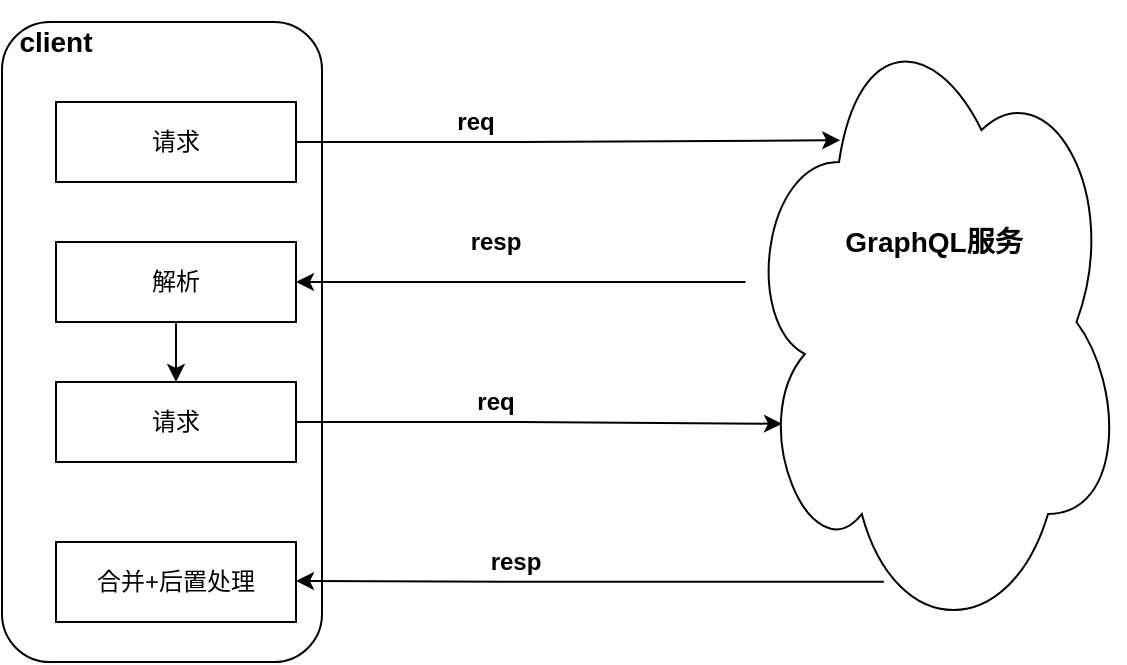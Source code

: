 <mxfile version="15.2.7" type="github">
  <diagram id="IlkQU9mQoc2-HQEd0ZJj" name="第 1 页">
    <mxGraphModel dx="946" dy="614" grid="1" gridSize="10" guides="1" tooltips="1" connect="1" arrows="1" fold="1" page="1" pageScale="1" pageWidth="827" pageHeight="1169" math="0" shadow="0">
      <root>
        <mxCell id="0" />
        <mxCell id="1" parent="0" />
        <mxCell id="wwMbGggkXexPY8Bj3Iom-29" value="" style="rounded=1;whiteSpace=wrap;html=1;" vertex="1" parent="1">
          <mxGeometry x="43" y="60" width="160" height="320" as="geometry" />
        </mxCell>
        <mxCell id="wwMbGggkXexPY8Bj3Iom-5" value="&lt;b&gt;req&lt;/b&gt;" style="text;html=1;strokeColor=none;fillColor=none;align=center;verticalAlign=middle;whiteSpace=wrap;rounded=0;" vertex="1" parent="1">
          <mxGeometry x="260" y="100" width="40" height="20" as="geometry" />
        </mxCell>
        <mxCell id="wwMbGggkXexPY8Bj3Iom-25" style="edgeStyle=orthogonalEdgeStyle;rounded=0;orthogonalLoop=1;jettySize=auto;html=1;entryX=1;entryY=0.5;entryDx=0;entryDy=0;" edge="1" parent="1" source="wwMbGggkXexPY8Bj3Iom-7" target="wwMbGggkXexPY8Bj3Iom-17">
          <mxGeometry relative="1" as="geometry">
            <Array as="points">
              <mxPoint x="360" y="190" />
              <mxPoint x="360" y="190" />
            </Array>
          </mxGeometry>
        </mxCell>
        <mxCell id="wwMbGggkXexPY8Bj3Iom-7" value="" style="ellipse;shape=cloud;whiteSpace=wrap;html=1;" vertex="1" parent="1">
          <mxGeometry x="414" y="50" width="190" height="320" as="geometry" />
        </mxCell>
        <mxCell id="wwMbGggkXexPY8Bj3Iom-8" value="&lt;b&gt;&lt;font style=&quot;font-size: 14px&quot;&gt;GraphQL服务&lt;/font&gt;&lt;/b&gt;" style="text;html=1;strokeColor=none;fillColor=none;align=center;verticalAlign=middle;whiteSpace=wrap;rounded=0;" vertex="1" parent="1">
          <mxGeometry x="449" y="160" width="120" height="20" as="geometry" />
        </mxCell>
        <mxCell id="wwMbGggkXexPY8Bj3Iom-13" value="&lt;b&gt;resp&lt;/b&gt;" style="text;html=1;strokeColor=none;fillColor=none;align=center;verticalAlign=middle;whiteSpace=wrap;rounded=0;" vertex="1" parent="1">
          <mxGeometry x="270" y="160" width="40" height="20" as="geometry" />
        </mxCell>
        <mxCell id="wwMbGggkXexPY8Bj3Iom-24" style="edgeStyle=orthogonalEdgeStyle;rounded=0;orthogonalLoop=1;jettySize=auto;html=1;entryX=0.253;entryY=0.216;entryDx=0;entryDy=0;entryPerimeter=0;" edge="1" parent="1" source="wwMbGggkXexPY8Bj3Iom-15" target="wwMbGggkXexPY8Bj3Iom-7">
          <mxGeometry relative="1" as="geometry" />
        </mxCell>
        <mxCell id="wwMbGggkXexPY8Bj3Iom-15" value="请求" style="rounded=0;whiteSpace=wrap;html=1;" vertex="1" parent="1">
          <mxGeometry x="70" y="100" width="120" height="40" as="geometry" />
        </mxCell>
        <mxCell id="wwMbGggkXexPY8Bj3Iom-19" style="edgeStyle=orthogonalEdgeStyle;rounded=0;orthogonalLoop=1;jettySize=auto;html=1;entryX=0.5;entryY=0;entryDx=0;entryDy=0;" edge="1" parent="1" source="wwMbGggkXexPY8Bj3Iom-17" target="wwMbGggkXexPY8Bj3Iom-18">
          <mxGeometry relative="1" as="geometry" />
        </mxCell>
        <mxCell id="wwMbGggkXexPY8Bj3Iom-17" value="解析" style="rounded=0;whiteSpace=wrap;html=1;" vertex="1" parent="1">
          <mxGeometry x="70" y="170" width="120" height="40" as="geometry" />
        </mxCell>
        <mxCell id="wwMbGggkXexPY8Bj3Iom-23" style="edgeStyle=orthogonalEdgeStyle;rounded=0;orthogonalLoop=1;jettySize=auto;html=1;entryX=0.1;entryY=0.659;entryDx=0;entryDy=0;entryPerimeter=0;" edge="1" parent="1" source="wwMbGggkXexPY8Bj3Iom-18" target="wwMbGggkXexPY8Bj3Iom-7">
          <mxGeometry relative="1" as="geometry">
            <mxPoint x="360" y="260" as="targetPoint" />
          </mxGeometry>
        </mxCell>
        <mxCell id="wwMbGggkXexPY8Bj3Iom-18" value="请求" style="rounded=0;whiteSpace=wrap;html=1;" vertex="1" parent="1">
          <mxGeometry x="70" y="240" width="120" height="40" as="geometry" />
        </mxCell>
        <mxCell id="wwMbGggkXexPY8Bj3Iom-21" value="合并+后置处理" style="rounded=0;whiteSpace=wrap;html=1;" vertex="1" parent="1">
          <mxGeometry x="70" y="320" width="120" height="40" as="geometry" />
        </mxCell>
        <mxCell id="wwMbGggkXexPY8Bj3Iom-26" value="&lt;b&gt;req&lt;/b&gt;" style="text;html=1;strokeColor=none;fillColor=none;align=center;verticalAlign=middle;whiteSpace=wrap;rounded=0;" vertex="1" parent="1">
          <mxGeometry x="270" y="240" width="40" height="20" as="geometry" />
        </mxCell>
        <mxCell id="wwMbGggkXexPY8Bj3Iom-27" style="edgeStyle=orthogonalEdgeStyle;rounded=0;orthogonalLoop=1;jettySize=auto;html=1;entryX=1;entryY=0.5;entryDx=0;entryDy=0;exitX=0.368;exitY=0.906;exitDx=0;exitDy=0;exitPerimeter=0;" edge="1" parent="1" source="wwMbGggkXexPY8Bj3Iom-7">
          <mxGeometry relative="1" as="geometry">
            <mxPoint x="414.745" y="339.5" as="sourcePoint" />
            <mxPoint x="190" y="339.5" as="targetPoint" />
            <Array as="points" />
          </mxGeometry>
        </mxCell>
        <mxCell id="wwMbGggkXexPY8Bj3Iom-28" value="&lt;b&gt;resp&lt;/b&gt;" style="text;html=1;strokeColor=none;fillColor=none;align=center;verticalAlign=middle;whiteSpace=wrap;rounded=0;" vertex="1" parent="1">
          <mxGeometry x="280" y="320" width="40" height="20" as="geometry" />
        </mxCell>
        <mxCell id="wwMbGggkXexPY8Bj3Iom-30" value="&lt;b&gt;&lt;font style=&quot;font-size: 14px&quot;&gt;client&lt;/font&gt;&lt;/b&gt;" style="text;html=1;strokeColor=none;fillColor=none;align=center;verticalAlign=middle;whiteSpace=wrap;rounded=0;" vertex="1" parent="1">
          <mxGeometry x="50" y="60" width="40" height="20" as="geometry" />
        </mxCell>
      </root>
    </mxGraphModel>
  </diagram>
</mxfile>
